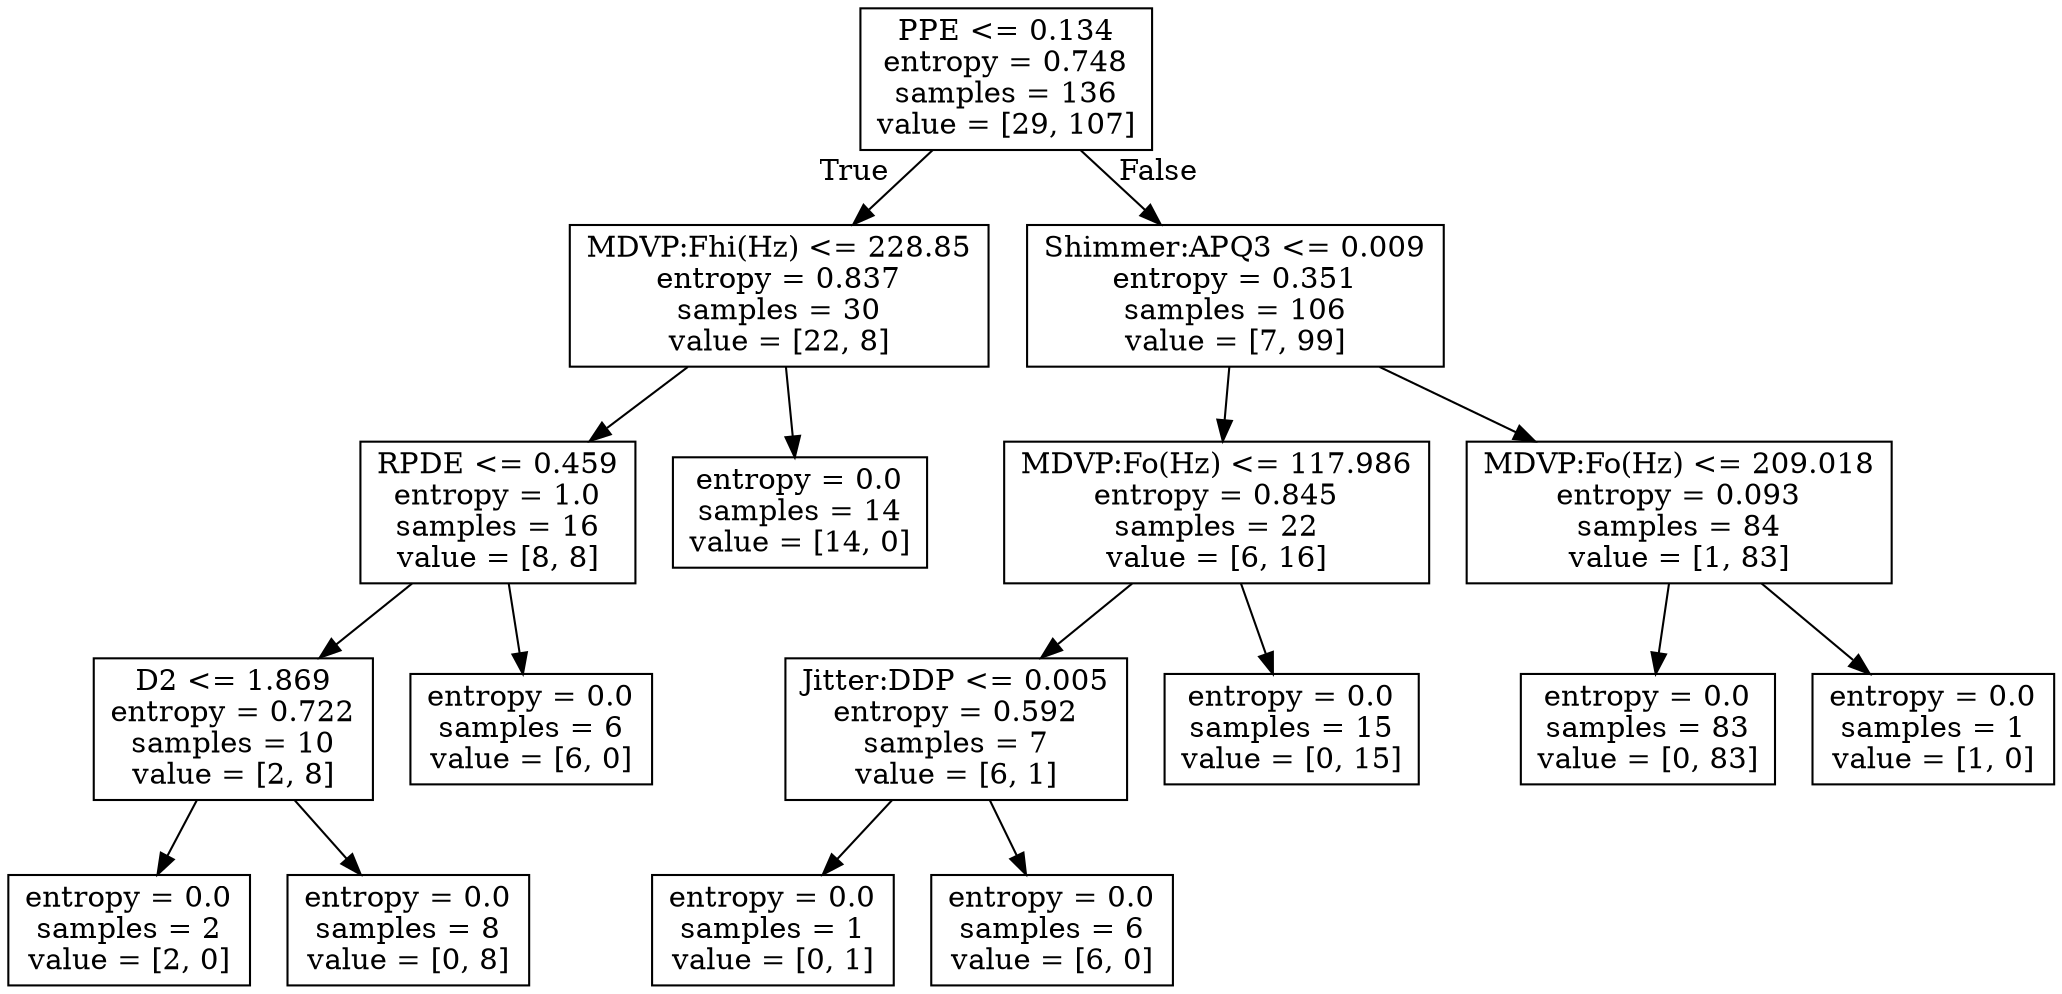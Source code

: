 digraph Tree {
node [shape=box] ;
0 [label="PPE <= 0.134\nentropy = 0.748\nsamples = 136\nvalue = [29, 107]"] ;
1 [label="MDVP:Fhi(Hz) <= 228.85\nentropy = 0.837\nsamples = 30\nvalue = [22, 8]"] ;
0 -> 1 [labeldistance=2.5, labelangle=45, headlabel="True"] ;
2 [label="RPDE <= 0.459\nentropy = 1.0\nsamples = 16\nvalue = [8, 8]"] ;
1 -> 2 ;
3 [label="D2 <= 1.869\nentropy = 0.722\nsamples = 10\nvalue = [2, 8]"] ;
2 -> 3 ;
4 [label="entropy = 0.0\nsamples = 2\nvalue = [2, 0]"] ;
3 -> 4 ;
5 [label="entropy = 0.0\nsamples = 8\nvalue = [0, 8]"] ;
3 -> 5 ;
6 [label="entropy = 0.0\nsamples = 6\nvalue = [6, 0]"] ;
2 -> 6 ;
7 [label="entropy = 0.0\nsamples = 14\nvalue = [14, 0]"] ;
1 -> 7 ;
8 [label="Shimmer:APQ3 <= 0.009\nentropy = 0.351\nsamples = 106\nvalue = [7, 99]"] ;
0 -> 8 [labeldistance=2.5, labelangle=-45, headlabel="False"] ;
9 [label="MDVP:Fo(Hz) <= 117.986\nentropy = 0.845\nsamples = 22\nvalue = [6, 16]"] ;
8 -> 9 ;
10 [label="Jitter:DDP <= 0.005\nentropy = 0.592\nsamples = 7\nvalue = [6, 1]"] ;
9 -> 10 ;
11 [label="entropy = 0.0\nsamples = 1\nvalue = [0, 1]"] ;
10 -> 11 ;
12 [label="entropy = 0.0\nsamples = 6\nvalue = [6, 0]"] ;
10 -> 12 ;
13 [label="entropy = 0.0\nsamples = 15\nvalue = [0, 15]"] ;
9 -> 13 ;
14 [label="MDVP:Fo(Hz) <= 209.018\nentropy = 0.093\nsamples = 84\nvalue = [1, 83]"] ;
8 -> 14 ;
15 [label="entropy = 0.0\nsamples = 83\nvalue = [0, 83]"] ;
14 -> 15 ;
16 [label="entropy = 0.0\nsamples = 1\nvalue = [1, 0]"] ;
14 -> 16 ;
}